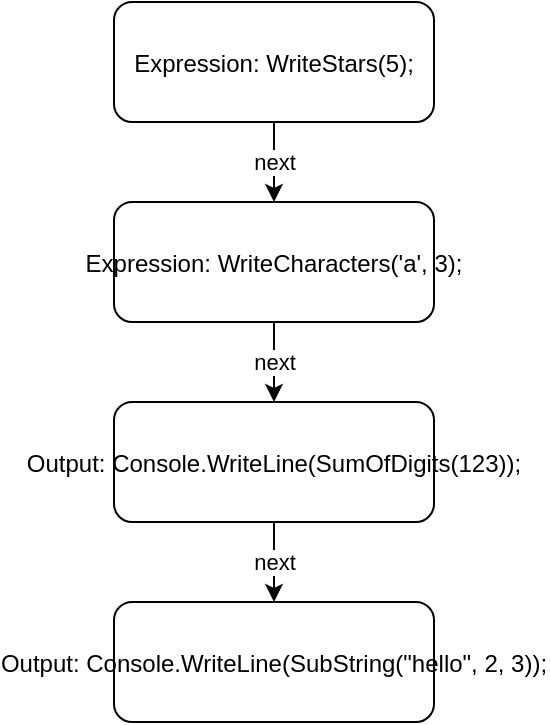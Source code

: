 <mxGraphModel><root><mxCell id="0" /><mxCell id="1" parent="0" /><mxCell id="100" value="Expression: WriteStars(5);" style="shape=rectangle;rounded=1;" vertex="1" parent="1"><mxGeometry x="50" y="20" width="160" height="60" as="geometry" /></mxCell><mxCell id="101" value="Expression: WriteCharacters('a', 3);" style="shape=rectangle;rounded=1;" vertex="1" parent="1"><mxGeometry x="50" y="120" width="160" height="60" as="geometry" /></mxCell><mxCell id="102" value="Output: Console.WriteLine(SumOfDigits(123));" style="shape=rectangle;rounded=1;" vertex="1" parent="1"><mxGeometry x="50" y="220" width="160" height="60" as="geometry" /></mxCell><mxCell id="103" value="Output: Console.WriteLine(SubString(&quot;hello&quot;, 2, 3));" style="shape=rectangle;rounded=1;" vertex="1" parent="1"><mxGeometry x="50" y="320" width="160" height="60" as="geometry" /></mxCell><mxCell id="1000" value="next" style="edgeStyle=elbowEdgeStyle;rounded=0;html=1;" edge="1" source="100" target="101" parent="1"><mxGeometry relative="1" as="geometry" /></mxCell><mxCell id="1001" value="next" style="edgeStyle=elbowEdgeStyle;rounded=0;html=1;" edge="1" source="101" target="102" parent="1"><mxGeometry relative="1" as="geometry" /></mxCell><mxCell id="1002" value="next" style="edgeStyle=elbowEdgeStyle;rounded=0;html=1;" edge="1" source="102" target="103" parent="1"><mxGeometry relative="1" as="geometry" /></mxCell></root></mxGraphModel>